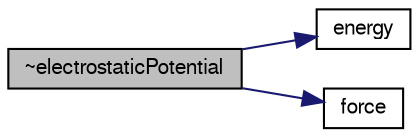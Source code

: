 digraph "~electrostaticPotential"
{
  bgcolor="transparent";
  edge [fontname="FreeSans",fontsize="10",labelfontname="FreeSans",labelfontsize="10"];
  node [fontname="FreeSans",fontsize="10",shape=record];
  rankdir="LR";
  Node2 [label="~electrostaticPotential",height=0.2,width=0.4,color="black", fillcolor="grey75", style="filled", fontcolor="black"];
  Node2 -> Node3 [color="midnightblue",fontsize="10",style="solid",fontname="FreeSans"];
  Node3 [label="energy",height=0.2,width=0.4,color="black",URL="$a24414.html#a3d3e33e26720e89802ba4d0471ecb190"];
  Node2 -> Node4 [color="midnightblue",fontsize="10",style="solid",fontname="FreeSans"];
  Node4 [label="force",height=0.2,width=0.4,color="black",URL="$a24414.html#ae65682407b377ff7a840b0f747b85a77"];
}
